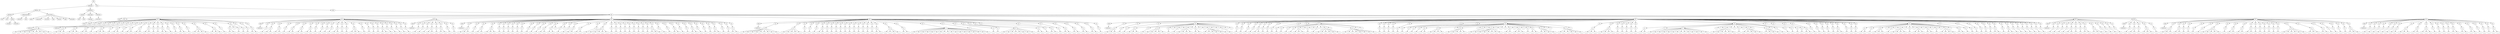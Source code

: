 digraph Tree {
	"t0" [label = "TEI"];
	"t1" [label = "teiHeader"];
	"t2" [label = "fileDesc"];
	"t3" [label = "titleStmt"];
	"t4" [label = "title"];
	"t5" [label = "title"];
	"t6" [label = "author"];
	"t7" [label = "surname"];
	"t8" [label = "forename"];
	"t9" [label = "publicationStmt"];
	"t10" [label = "authority"];
	"t11" [label = "idno"];
	"t12" [label = "sourceDesc"];
	"t13" [label = "genre"];
	"t14" [label = "inspiration"];
	"t15" [label = "structure"];
	"t16" [label = "type"];
	"t17" [label = "periode"];
	"t18" [label = "taille"];
	"t19" [label = "permalien"];
	"t20" [label = "profileDesc"];
	"t21" [label = "creation"];
	"t22" [label = "date"];
	"t23" [label = "date"];
	"t24" [label = "langUsage"];
	"t25" [label = "language"];
	"t26" [label = "textClass"];
	"t27" [label = "keywords"];
	"t28" [label = "term"];
	"t29" [label = "text"];
	"t30" [label = "body"];
	"t31" [label = "div1"];
	"t32" [label = "head"];
	"t33" [label = "div2"];
	"t34" [label = "head"];
	"t35" [label = "listPerson"];
	"t36" [label = "sp"];
	"t37" [label = "p"];
	"t38" [label = "s"];
	"t39" [label = "s"];
	"t40" [label = "s"];
	"t41" [label = "s"];
	"t42" [label = "s"];
	"t43" [label = "s"];
	"t44" [label = "s"];
	"t45" [label = "s"];
	"t46" [label = "s"];
	"t47" [label = "div2"];
	"t48" [label = "head"];
	"t49" [label = "listPerson"];
	"t50" [label = "sp"];
	"t51" [label = "p"];
	"t52" [label = "s"];
	"t53" [label = "s"];
	"t54" [label = "s"];
	"t55" [label = "sp"];
	"t56" [label = "p"];
	"t57" [label = "s"];
	"t58" [label = "s"];
	"t59" [label = "s"];
	"t60" [label = "sp"];
	"t61" [label = "p"];
	"t62" [label = "s"];
	"t63" [label = "s"];
	"t64" [label = "sp"];
	"t65" [label = "p"];
	"t66" [label = "s"];
	"t67" [label = "sp"];
	"t68" [label = "p"];
	"t69" [label = "s"];
	"t70" [label = "s"];
	"t71" [label = "s"];
	"t72" [label = "sp"];
	"t73" [label = "p"];
	"t74" [label = "s"];
	"t75" [label = "sp"];
	"t76" [label = "p"];
	"t77" [label = "s"];
	"t78" [label = "s"];
	"t79" [label = "sp"];
	"t80" [label = "p"];
	"t81" [label = "s"];
	"t82" [label = "sp"];
	"t83" [label = "p"];
	"t84" [label = "s"];
	"t85" [label = "s"];
	"t86" [label = "sp"];
	"t87" [label = "p"];
	"t88" [label = "s"];
	"t89" [label = "s"];
	"t90" [label = "sp"];
	"t91" [label = "p"];
	"t92" [label = "s"];
	"t93" [label = "s"];
	"t94" [label = "sp"];
	"t95" [label = "p"];
	"t96" [label = "s"];
	"t97" [label = "sp"];
	"t98" [label = "p"];
	"t99" [label = "s"];
	"t100" [label = "sp"];
	"t101" [label = "p"];
	"t102" [label = "s"];
	"t103" [label = "s"];
	"t104" [label = "sp"];
	"t105" [label = "p"];
	"t106" [label = "s"];
	"t107" [label = "sp"];
	"t108" [label = "p"];
	"t109" [label = "s"];
	"t110" [label = "sp"];
	"t111" [label = "p"];
	"t112" [label = "s"];
	"t113" [label = "s"];
	"t114" [label = "sp"];
	"t115" [label = "p"];
	"t116" [label = "s"];
	"t117" [label = "sp"];
	"t118" [label = "p"];
	"t119" [label = "s"];
	"t120" [label = "s"];
	"t121" [label = "s"];
	"t122" [label = "s"];
	"t123" [label = "sp"];
	"t124" [label = "p"];
	"t125" [label = "s"];
	"t126" [label = "s"];
	"t127" [label = "s"];
	"t128" [label = "sp"];
	"t129" [label = "p"];
	"t130" [label = "s"];
	"t131" [label = "sp"];
	"t132" [label = "p"];
	"t133" [label = "s"];
	"t134" [label = "s"];
	"t135" [label = "l"];
	"t136" [label = "p"];
	"t137" [label = "s"];
	"t138" [label = "sp"];
	"t139" [label = "p"];
	"t140" [label = "s"];
	"t141" [label = "sp"];
	"t142" [label = "p"];
	"t143" [label = "s"];
	"t144" [label = "sp"];
	"t145" [label = "p"];
	"t146" [label = "s"];
	"t147" [label = "s"];
	"t148" [label = "div2"];
	"t149" [label = "head"];
	"t150" [label = "listPerson"];
	"t151" [label = "sp"];
	"t152" [label = "p"];
	"t153" [label = "s"];
	"t154" [label = "sp"];
	"t155" [label = "p"];
	"t156" [label = "s"];
	"t157" [label = "s"];
	"t158" [label = "sp"];
	"t159" [label = "p"];
	"t160" [label = "s"];
	"t161" [label = "s"];
	"t162" [label = "sp"];
	"t163" [label = "p"];
	"t164" [label = "s"];
	"t165" [label = "sp"];
	"t166" [label = "p"];
	"t167" [label = "s"];
	"t168" [label = "s"];
	"t169" [label = "sp"];
	"t170" [label = "p"];
	"t171" [label = "s"];
	"t172" [label = "s"];
	"t173" [label = "sp"];
	"t174" [label = "p"];
	"t175" [label = "s"];
	"t176" [label = "s"];
	"t177" [label = "sp"];
	"t178" [label = "p"];
	"t179" [label = "s"];
	"t180" [label = "sp"];
	"t181" [label = "p"];
	"t182" [label = "s"];
	"t183" [label = "sp"];
	"t184" [label = "p"];
	"t185" [label = "s"];
	"t186" [label = "sp"];
	"t187" [label = "p"];
	"t188" [label = "s"];
	"t189" [label = "sp"];
	"t190" [label = "p"];
	"t191" [label = "s"];
	"t192" [label = "s"];
	"t193" [label = "sp"];
	"t194" [label = "p"];
	"t195" [label = "s"];
	"t196" [label = "sp"];
	"t197" [label = "p"];
	"t198" [label = "s"];
	"t199" [label = "sp"];
	"t200" [label = "p"];
	"t201" [label = "s"];
	"t202" [label = "s"];
	"t203" [label = "s"];
	"t204" [label = "sp"];
	"t205" [label = "p"];
	"t206" [label = "s"];
	"t207" [label = "sp"];
	"t208" [label = "p"];
	"t209" [label = "s"];
	"t210" [label = "sp"];
	"t211" [label = "p"];
	"t212" [label = "s"];
	"t213" [label = "sp"];
	"t214" [label = "p"];
	"t215" [label = "s"];
	"t216" [label = "sp"];
	"t217" [label = "p"];
	"t218" [label = "s"];
	"t219" [label = "s"];
	"t220" [label = "sp"];
	"t221" [label = "p"];
	"t222" [label = "s"];
	"t223" [label = "sp"];
	"t224" [label = "p"];
	"t225" [label = "s"];
	"t226" [label = "sp"];
	"t227" [label = "p"];
	"t228" [label = "s"];
	"t229" [label = "sp"];
	"t230" [label = "p"];
	"t231" [label = "s"];
	"t232" [label = "sp"];
	"t233" [label = "p"];
	"t234" [label = "s"];
	"t235" [label = "div2"];
	"t236" [label = "head"];
	"t237" [label = "listPerson"];
	"t238" [label = "sp"];
	"t239" [label = "p"];
	"t240" [label = "s"];
	"t241" [label = "sp"];
	"t242" [label = "p"];
	"t243" [label = "s"];
	"t244" [label = "sp"];
	"t245" [label = "p"];
	"t246" [label = "s"];
	"t247" [label = "sp"];
	"t248" [label = "p"];
	"t249" [label = "s"];
	"t250" [label = "s"];
	"t251" [label = "sp"];
	"t252" [label = "p"];
	"t253" [label = "s"];
	"t254" [label = "sp"];
	"t255" [label = "p"];
	"t256" [label = "s"];
	"t257" [label = "s"];
	"t258" [label = "sp"];
	"t259" [label = "p"];
	"t260" [label = "s"];
	"t261" [label = "sp"];
	"t262" [label = "p"];
	"t263" [label = "s"];
	"t264" [label = "div2"];
	"t265" [label = "head"];
	"t266" [label = "listPerson"];
	"t267" [label = "sp"];
	"t268" [label = "p"];
	"t269" [label = "s"];
	"t270" [label = "s"];
	"t271" [label = "s"];
	"t272" [label = "sp"];
	"t273" [label = "p"];
	"t274" [label = "s"];
	"t275" [label = "sp"];
	"t276" [label = "p"];
	"t277" [label = "s"];
	"t278" [label = "s"];
	"t279" [label = "sp"];
	"t280" [label = "p"];
	"t281" [label = "s"];
	"t282" [label = "s"];
	"t283" [label = "s"];
	"t284" [label = "sp"];
	"t285" [label = "p"];
	"t286" [label = "s"];
	"t287" [label = "sp"];
	"t288" [label = "p"];
	"t289" [label = "s"];
	"t290" [label = "sp"];
	"t291" [label = "p"];
	"t292" [label = "s"];
	"t293" [label = "sp"];
	"t294" [label = "p"];
	"t295" [label = "s"];
	"t296" [label = "sp"];
	"t297" [label = "p"];
	"t298" [label = "s"];
	"t299" [label = "sp"];
	"t300" [label = "p"];
	"t301" [label = "s"];
	"t302" [label = "sp"];
	"t303" [label = "p"];
	"t304" [label = "s"];
	"t305" [label = "sp"];
	"t306" [label = "p"];
	"t307" [label = "s"];
	"t308" [label = "sp"];
	"t309" [label = "p"];
	"t310" [label = "s"];
	"t311" [label = "sp"];
	"t312" [label = "p"];
	"t313" [label = "s"];
	"t314" [label = "s"];
	"t315" [label = "sp"];
	"t316" [label = "p"];
	"t317" [label = "s"];
	"t318" [label = "s"];
	"t319" [label = "l"];
	"t320" [label = "sp"];
	"t321" [label = "p"];
	"t322" [label = "s"];
	"t323" [label = "l"];
	"t324" [label = "sp"];
	"t325" [label = "p"];
	"t326" [label = "s"];
	"t327" [label = "sp"];
	"t328" [label = "p"];
	"t329" [label = "s"];
	"t330" [label = "s"];
	"t331" [label = "sp"];
	"t332" [label = "p"];
	"t333" [label = "s"];
	"t334" [label = "s"];
	"t335" [label = "sp"];
	"t336" [label = "p"];
	"t337" [label = "s"];
	"t338" [label = "sp"];
	"t339" [label = "p"];
	"t340" [label = "s"];
	"t341" [label = "s"];
	"t342" [label = "s"];
	"t343" [label = "s"];
	"t344" [label = "s"];
	"t345" [label = "sp"];
	"t346" [label = "p"];
	"t347" [label = "s"];
	"t348" [label = "sp"];
	"t349" [label = "p"];
	"t350" [label = "s"];
	"t351" [label = "sp"];
	"t352" [label = "p"];
	"t353" [label = "s"];
	"t354" [label = "sp"];
	"t355" [label = "p"];
	"t356" [label = "s"];
	"t357" [label = "sp"];
	"t358" [label = "p"];
	"t359" [label = "s"];
	"t360" [label = "sp"];
	"t361" [label = "p"];
	"t362" [label = "s"];
	"t363" [label = "sp"];
	"t364" [label = "p"];
	"t365" [label = "s"];
	"t366" [label = "sp"];
	"t367" [label = "p"];
	"t368" [label = "s"];
	"t369" [label = "sp"];
	"t370" [label = "p"];
	"t371" [label = "s"];
	"t372" [label = "sp"];
	"t373" [label = "p"];
	"t374" [label = "s"];
	"t375" [label = "s"];
	"t376" [label = "s"];
	"t377" [label = "sp"];
	"t378" [label = "p"];
	"t379" [label = "s"];
	"t380" [label = "sp"];
	"t381" [label = "p"];
	"t382" [label = "s"];
	"t383" [label = "sp"];
	"t384" [label = "p"];
	"t385" [label = "s"];
	"t386" [label = "s"];
	"t387" [label = "sp"];
	"t388" [label = "p"];
	"t389" [label = "s"];
	"t390" [label = "sp"];
	"t391" [label = "p"];
	"t392" [label = "s"];
	"t393" [label = "sp"];
	"t394" [label = "p"];
	"t395" [label = "s"];
	"t396" [label = "s"];
	"t397" [label = "sp"];
	"t398" [label = "p"];
	"t399" [label = "s"];
	"t400" [label = "sp"];
	"t401" [label = "p"];
	"t402" [label = "s"];
	"t403" [label = "sp"];
	"t404" [label = "p"];
	"t405" [label = "s"];
	"t406" [label = "sp"];
	"t407" [label = "p"];
	"t408" [label = "s"];
	"t409" [label = "s"];
	"t410" [label = "sp"];
	"t411" [label = "p"];
	"t412" [label = "s"];
	"t413" [label = "sp"];
	"t414" [label = "p"];
	"t415" [label = "s"];
	"t416" [label = "sp"];
	"t417" [label = "p"];
	"t418" [label = "s"];
	"t419" [label = "s"];
	"t420" [label = "div2"];
	"t421" [label = "head"];
	"t422" [label = "listPerson"];
	"t423" [label = "sp"];
	"t424" [label = "p"];
	"t425" [label = "s"];
	"t426" [label = "s"];
	"t427" [label = "s"];
	"t428" [label = "s"];
	"t429" [label = "s"];
	"t430" [label = "s"];
	"t431" [label = "s"];
	"t432" [label = "s"];
	"t433" [label = "s"];
	"t434" [label = "sp"];
	"t435" [label = "p"];
	"t436" [label = "s"];
	"t437" [label = "s"];
	"t438" [label = "s"];
	"t439" [label = "s"];
	"t440" [label = "s"];
	"t441" [label = "sp"];
	"t442" [label = "p"];
	"t443" [label = "s"];
	"t444" [label = "sp"];
	"t445" [label = "p"];
	"t446" [label = "s"];
	"t447" [label = "sp"];
	"t448" [label = "p"];
	"t449" [label = "s"];
	"t450" [label = "sp"];
	"t451" [label = "p"];
	"t452" [label = "s"];
	"t453" [label = "s"];
	"t454" [label = "sp"];
	"t455" [label = "p"];
	"t456" [label = "s"];
	"t457" [label = "sp"];
	"t458" [label = "p"];
	"t459" [label = "s"];
	"t460" [label = "sp"];
	"t461" [label = "p"];
	"t462" [label = "s"];
	"t463" [label = "sp"];
	"t464" [label = "p"];
	"t465" [label = "s"];
	"t466" [label = "sp"];
	"t467" [label = "p"];
	"t468" [label = "s"];
	"t469" [label = "sp"];
	"t470" [label = "p"];
	"t471" [label = "s"];
	"t472" [label = "sp"];
	"t473" [label = "p"];
	"t474" [label = "s"];
	"t475" [label = "sp"];
	"t476" [label = "p"];
	"t477" [label = "s"];
	"t478" [label = "sp"];
	"t479" [label = "p"];
	"t480" [label = "s"];
	"t481" [label = "sp"];
	"t482" [label = "p"];
	"t483" [label = "s"];
	"t484" [label = "sp"];
	"t485" [label = "p"];
	"t486" [label = "s"];
	"t487" [label = "sp"];
	"t488" [label = "p"];
	"t489" [label = "s"];
	"t490" [label = "s"];
	"t491" [label = "sp"];
	"t492" [label = "p"];
	"t493" [label = "s"];
	"t494" [label = "s"];
	"t495" [label = "s"];
	"t496" [label = "s"];
	"t497" [label = "sp"];
	"t498" [label = "p"];
	"t499" [label = "s"];
	"t500" [label = "s"];
	"t501" [label = "sp"];
	"t502" [label = "p"];
	"t503" [label = "s"];
	"t504" [label = "s"];
	"t505" [label = "s"];
	"t506" [label = "s"];
	"t507" [label = "s"];
	"t508" [label = "s"];
	"t509" [label = "s"];
	"t510" [label = "s"];
	"t511" [label = "s"];
	"t512" [label = "s"];
	"t513" [label = "s"];
	"t514" [label = "s"];
	"t515" [label = "s"];
	"t516" [label = "s"];
	"t517" [label = "s"];
	"t518" [label = "s"];
	"t519" [label = "s"];
	"t520" [label = "sp"];
	"t521" [label = "p"];
	"t522" [label = "s"];
	"t523" [label = "sp"];
	"t524" [label = "p"];
	"t525" [label = "s"];
	"t526" [label = "sp"];
	"t527" [label = "p"];
	"t528" [label = "s"];
	"t529" [label = "sp"];
	"t530" [label = "p"];
	"t531" [label = "s"];
	"t532" [label = "s"];
	"t533" [label = "s"];
	"t534" [label = "s"];
	"t535" [label = "s"];
	"t536" [label = "s"];
	"t537" [label = "s"];
	"t538" [label = "s"];
	"t539" [label = "sp"];
	"t540" [label = "p"];
	"t541" [label = "s"];
	"t542" [label = "s"];
	"t543" [label = "sp"];
	"t544" [label = "p"];
	"t545" [label = "s"];
	"t546" [label = "sp"];
	"t547" [label = "p"];
	"t548" [label = "s"];
	"t549" [label = "s"];
	"t550" [label = "sp"];
	"t551" [label = "p"];
	"t552" [label = "s"];
	"t553" [label = "sp"];
	"t554" [label = "p"];
	"t555" [label = "s"];
	"t556" [label = "s"];
	"t557" [label = "sp"];
	"t558" [label = "p"];
	"t559" [label = "s"];
	"t560" [label = "s"];
	"t561" [label = "sp"];
	"t562" [label = "p"];
	"t563" [label = "s"];
	"t564" [label = "s"];
	"t565" [label = "sp"];
	"t566" [label = "p"];
	"t567" [label = "s"];
	"t568" [label = "s"];
	"t569" [label = "sp"];
	"t570" [label = "p"];
	"t571" [label = "s"];
	"t572" [label = "div2"];
	"t573" [label = "head"];
	"t574" [label = "listPerson"];
	"t575" [label = "sp"];
	"t576" [label = "p"];
	"t577" [label = "s"];
	"t578" [label = "s"];
	"t579" [label = "s"];
	"t580" [label = "sp"];
	"t581" [label = "p"];
	"t582" [label = "s"];
	"t583" [label = "sp"];
	"t584" [label = "p"];
	"t585" [label = "s"];
	"t586" [label = "sp"];
	"t587" [label = "p"];
	"t588" [label = "s"];
	"t589" [label = "s"];
	"t590" [label = "s"];
	"t591" [label = "p"];
	"t592" [label = "s"];
	"t593" [label = "p"];
	"t594" [label = "s"];
	"t595" [label = "s"];
	"t596" [label = "s"];
	"t597" [label = "s"];
	"t598" [label = "s"];
	"t599" [label = "p"];
	"t600" [label = "s"];
	"t601" [label = "l"];
	"t602" [label = "p"];
	"t603" [label = "s"];
	"t604" [label = "l"];
	"t605" [label = "p"];
	"t606" [label = "s"];
	"t607" [label = "s"];
	"t608" [label = "s"];
	"t609" [label = "s"];
	"t610" [label = "l"];
	"t611" [label = "p"];
	"t612" [label = "s"];
	"t613" [label = "s"];
	"t614" [label = "l"];
	"t615" [label = "l"];
	"t616" [label = "p"];
	"t617" [label = "s"];
	"t618" [label = "s"];
	"t619" [label = "s"];
	"t620" [label = "s"];
	"t621" [label = "s"];
	"t622" [label = "s"];
	"t623" [label = "l"];
	"t624" [label = "l"];
	"t625" [label = "p"];
	"t626" [label = "s"];
	"t627" [label = "l"];
	"t628" [label = "l"];
	"t629" [label = "sp"];
	"t630" [label = "p"];
	"t631" [label = "s"];
	"t632" [label = "sp"];
	"t633" [label = "p"];
	"t634" [label = "s"];
	"t635" [label = "sp"];
	"t636" [label = "p"];
	"t637" [label = "s"];
	"t638" [label = "sp"];
	"t639" [label = "p"];
	"t640" [label = "s"];
	"t641" [label = "sp"];
	"t642" [label = "p"];
	"t643" [label = "s"];
	"t644" [label = "s"];
	"t645" [label = "sp"];
	"t646" [label = "p"];
	"t647" [label = "s"];
	"t648" [label = "sp"];
	"t649" [label = "p"];
	"t650" [label = "s"];
	"t651" [label = "sp"];
	"t652" [label = "p"];
	"t653" [label = "s"];
	"t654" [label = "sp"];
	"t655" [label = "p"];
	"t656" [label = "s"];
	"t657" [label = "sp"];
	"t658" [label = "p"];
	"t659" [label = "s"];
	"t660" [label = "sp"];
	"t661" [label = "p"];
	"t662" [label = "s"];
	"t663" [label = "p"];
	"t664" [label = "s"];
	"t665" [label = "p"];
	"t666" [label = "s"];
	"t667" [label = "s"];
	"t668" [label = "s"];
	"t669" [label = "l"];
	"t670" [label = "p"];
	"t671" [label = "s"];
	"t672" [label = "l"];
	"t673" [label = "p"];
	"t674" [label = "s"];
	"t675" [label = "l"];
	"t676" [label = "p"];
	"t677" [label = "s"];
	"t678" [label = "s"];
	"t679" [label = "s"];
	"t680" [label = "s"];
	"t681" [label = "s"];
	"t682" [label = "s"];
	"t683" [label = "l"];
	"t684" [label = "p"];
	"t685" [label = "s"];
	"t686" [label = "s"];
	"t687" [label = "s"];
	"t688" [label = "s"];
	"t689" [label = "s"];
	"t690" [label = "s"];
	"t691" [label = "s"];
	"t692" [label = "s"];
	"t693" [label = "l"];
	"t694" [label = "l"];
	"t695" [label = "sp"];
	"t696" [label = "p"];
	"t697" [label = "s"];
	"t698" [label = "sp"];
	"t699" [label = "p"];
	"t700" [label = "s"];
	"t701" [label = "sp"];
	"t702" [label = "p"];
	"t703" [label = "s"];
	"t704" [label = "sp"];
	"t705" [label = "p"];
	"t706" [label = "s"];
	"t707" [label = "sp"];
	"t708" [label = "p"];
	"t709" [label = "s"];
	"t710" [label = "sp"];
	"t711" [label = "p"];
	"t712" [label = "s"];
	"t713" [label = "sp"];
	"t714" [label = "p"];
	"t715" [label = "s"];
	"t716" [label = "sp"];
	"t717" [label = "p"];
	"t718" [label = "s"];
	"t719" [label = "p"];
	"t720" [label = "s"];
	"t721" [label = "p"];
	"t722" [label = "s"];
	"t723" [label = "s"];
	"t724" [label = "p"];
	"t725" [label = "s"];
	"t726" [label = "s"];
	"t727" [label = "s"];
	"t728" [label = "s"];
	"t729" [label = "l"];
	"t730" [label = "p"];
	"t731" [label = "s"];
	"t732" [label = "s"];
	"t733" [label = "s"];
	"t734" [label = "s"];
	"t735" [label = "s"];
	"t736" [label = "l"];
	"t737" [label = "p"];
	"t738" [label = "s"];
	"t739" [label = "l"];
	"t740" [label = "p"];
	"t741" [label = "s"];
	"t742" [label = "s"];
	"t743" [label = "s"];
	"t744" [label = "s"];
	"t745" [label = "s"];
	"t746" [label = "s"];
	"t747" [label = "s"];
	"t748" [label = "l"];
	"t749" [label = "l"];
	"t750" [label = "l"];
	"t751" [label = "p"];
	"t752" [label = "s"];
	"t753" [label = "s"];
	"t754" [label = "l"];
	"t755" [label = "p"];
	"t756" [label = "s"];
	"t757" [label = "s"];
	"t758" [label = "s"];
	"t759" [label = "l"];
	"t760" [label = "p"];
	"t761" [label = "s"];
	"t762" [label = "p"];
	"t763" [label = "s"];
	"t764" [label = "s"];
	"t765" [label = "p"];
	"t766" [label = "s"];
	"t767" [label = "s"];
	"t768" [label = "s"];
	"t769" [label = "s"];
	"t770" [label = "l"];
	"t771" [label = "l"];
	"t772" [label = "p"];
	"t773" [label = "s"];
	"t774" [label = "s"];
	"t775" [label = "s"];
	"t776" [label = "s"];
	"t777" [label = "s"];
	"t778" [label = "s"];
	"t779" [label = "l"];
	"t780" [label = "sp"];
	"t781" [label = "p"];
	"t782" [label = "s"];
	"t783" [label = "s"];
	"t784" [label = "s"];
	"t785" [label = "sp"];
	"t786" [label = "p"];
	"t787" [label = "s"];
	"t788" [label = "s"];
	"t789" [label = "s"];
	"t790" [label = "s"];
	"t791" [label = "sp"];
	"t792" [label = "p"];
	"t793" [label = "s"];
	"t794" [label = "sp"];
	"t795" [label = "p"];
	"t796" [label = "s"];
	"t797" [label = "sp"];
	"t798" [label = "p"];
	"t799" [label = "s"];
	"t800" [label = "sp"];
	"t801" [label = "p"];
	"t802" [label = "s"];
	"t803" [label = "sp"];
	"t804" [label = "p"];
	"t805" [label = "s"];
	"t806" [label = "sp"];
	"t807" [label = "p"];
	"t808" [label = "s"];
	"t809" [label = "s"];
	"t810" [label = "p"];
	"t811" [label = "s"];
	"t812" [label = "p"];
	"t813" [label = "s"];
	"t814" [label = "s"];
	"t815" [label = "s"];
	"t816" [label = "s"];
	"t817" [label = "s"];
	"t818" [label = "s"];
	"t819" [label = "s"];
	"t820" [label = "s"];
	"t821" [label = "s"];
	"t822" [label = "s"];
	"t823" [label = "s"];
	"t824" [label = "s"];
	"t825" [label = "s"];
	"t826" [label = "l"];
	"t827" [label = "l"];
	"t828" [label = "p"];
	"t829" [label = "s"];
	"t830" [label = "s"];
	"t831" [label = "s"];
	"t832" [label = "s"];
	"t833" [label = "s"];
	"t834" [label = "s"];
	"t835" [label = "l"];
	"t836" [label = "l"];
	"t837" [label = "p"];
	"t838" [label = "s"];
	"t839" [label = "l"];
	"t840" [label = "p"];
	"t841" [label = "s"];
	"t842" [label = "s"];
	"t843" [label = "s"];
	"t844" [label = "s"];
	"t845" [label = "s"];
	"t846" [label = "l"];
	"t847" [label = "p"];
	"t848" [label = "s"];
	"t849" [label = "s"];
	"t850" [label = "s"];
	"t851" [label = "s"];
	"t852" [label = "l"];
	"t853" [label = "p"];
	"t854" [label = "s"];
	"t855" [label = "p"];
	"t856" [label = "s"];
	"t857" [label = "sp"];
	"t858" [label = "p"];
	"t859" [label = "s"];
	"t860" [label = "sp"];
	"t861" [label = "p"];
	"t862" [label = "s"];
	"t863" [label = "sp"];
	"t864" [label = "p"];
	"t865" [label = "s"];
	"t866" [label = "sp"];
	"t867" [label = "p"];
	"t868" [label = "s"];
	"t869" [label = "s"];
	"t870" [label = "sp"];
	"t871" [label = "p"];
	"t872" [label = "s"];
	"t873" [label = "sp"];
	"t874" [label = "p"];
	"t875" [label = "s"];
	"t876" [label = "sp"];
	"t877" [label = "p"];
	"t878" [label = "s"];
	"t879" [label = "sp"];
	"t880" [label = "p"];
	"t881" [label = "s"];
	"t882" [label = "sp"];
	"t883" [label = "p"];
	"t884" [label = "s"];
	"t885" [label = "sp"];
	"t886" [label = "p"];
	"t887" [label = "s"];
	"t888" [label = "s"];
	"t889" [label = "sp"];
	"t890" [label = "p"];
	"t891" [label = "s"];
	"t892" [label = "sp"];
	"t893" [label = "p"];
	"t894" [label = "s"];
	"t895" [label = "sp"];
	"t896" [label = "p"];
	"t897" [label = "s"];
	"t898" [label = "sp"];
	"t899" [label = "p"];
	"t900" [label = "s"];
	"t901" [label = "s"];
	"t902" [label = "p"];
	"t903" [label = "s"];
	"t904" [label = "p"];
	"t905" [label = "s"];
	"t906" [label = "s"];
	"t907" [label = "s"];
	"t908" [label = "l"];
	"t909" [label = "p"];
	"t910" [label = "s"];
	"t911" [label = "l"];
	"t912" [label = "p"];
	"t913" [label = "s"];
	"t914" [label = "s"];
	"t915" [label = "s"];
	"t916" [label = "s"];
	"t917" [label = "l"];
	"t918" [label = "p"];
	"t919" [label = "s"];
	"t920" [label = "l"];
	"t921" [label = "p"];
	"t922" [label = "s"];
	"t923" [label = "s"];
	"t924" [label = "s"];
	"t925" [label = "l"];
	"t926" [label = "p"];
	"t927" [label = "s"];
	"t928" [label = "s"];
	"t929" [label = "l"];
	"t930" [label = "p"];
	"t931" [label = "s"];
	"t932" [label = "l"];
	"t933" [label = "p"];
	"t934" [label = "s"];
	"t935" [label = "s"];
	"t936" [label = "s"];
	"t937" [label = "s"];
	"t938" [label = "l"];
	"t939" [label = "p"];
	"t940" [label = "s"];
	"t941" [label = "s"];
	"t942" [label = "sp"];
	"t943" [label = "p"];
	"t944" [label = "s"];
	"t945" [label = "sp"];
	"t946" [label = "p"];
	"t947" [label = "s"];
	"t948" [label = "sp"];
	"t949" [label = "p"];
	"t950" [label = "s"];
	"t951" [label = "sp"];
	"t952" [label = "p"];
	"t953" [label = "s"];
	"t954" [label = "sp"];
	"t955" [label = "p"];
	"t956" [label = "s"];
	"t957" [label = "sp"];
	"t958" [label = "p"];
	"t959" [label = "s"];
	"t960" [label = "sp"];
	"t961" [label = "p"];
	"t962" [label = "s"];
	"t963" [label = "s"];
	"t964" [label = "sp"];
	"t965" [label = "p"];
	"t966" [label = "s"];
	"t967" [label = "sp"];
	"t968" [label = "p"];
	"t969" [label = "s"];
	"t970" [label = "s"];
	"t971" [label = "sp"];
	"t972" [label = "p"];
	"t973" [label = "s"];
	"t974" [label = "sp"];
	"t975" [label = "p"];
	"t976" [label = "s"];
	"t977" [label = "sp"];
	"t978" [label = "p"];
	"t979" [label = "s"];
	"t980" [label = "sp"];
	"t981" [label = "p"];
	"t982" [label = "s"];
	"t983" [label = "sp"];
	"t984" [label = "p"];
	"t985" [label = "s"];
	"t986" [label = "sp"];
	"t987" [label = "p"];
	"t988" [label = "s"];
	"t989" [label = "sp"];
	"t990" [label = "p"];
	"t991" [label = "s"];
	"t992" [label = "div2"];
	"t993" [label = "head"];
	"t994" [label = "listPerson"];
	"t995" [label = "sp"];
	"t996" [label = "p"];
	"t997" [label = "s"];
	"t998" [label = "sp"];
	"t999" [label = "p"];
	"t1000" [label = "s"];
	"t1001" [label = "sp"];
	"t1002" [label = "p"];
	"t1003" [label = "s"];
	"t1004" [label = "sp"];
	"t1005" [label = "p"];
	"t1006" [label = "s"];
	"t1007" [label = "sp"];
	"t1008" [label = "p"];
	"t1009" [label = "s"];
	"t1010" [label = "s"];
	"t1011" [label = "sp"];
	"t1012" [label = "p"];
	"t1013" [label = "s"];
	"t1014" [label = "sp"];
	"t1015" [label = "p"];
	"t1016" [label = "s"];
	"t1017" [label = "sp"];
	"t1018" [label = "p"];
	"t1019" [label = "s"];
	"t1020" [label = "s"];
	"t1021" [label = "sp"];
	"t1022" [label = "p"];
	"t1023" [label = "s"];
	"t1024" [label = "s"];
	"t1025" [label = "s"];
	"t1026" [label = "sp"];
	"t1027" [label = "p"];
	"t1028" [label = "s"];
	"t1029" [label = "sp"];
	"t1030" [label = "p"];
	"t1031" [label = "s"];
	"t1032" [label = "sp"];
	"t1033" [label = "p"];
	"t1034" [label = "s"];
	"t1035" [label = "sp"];
	"t1036" [label = "p"];
	"t1037" [label = "s"];
	"t1038" [label = "div2"];
	"t1039" [label = "head"];
	"t1040" [label = "listPerson"];
	"t1041" [label = "sp"];
	"t1042" [label = "p"];
	"t1043" [label = "s"];
	"t1044" [label = "sp"];
	"t1045" [label = "p"];
	"t1046" [label = "s"];
	"t1047" [label = "s"];
	"t1048" [label = "sp"];
	"t1049" [label = "p"];
	"t1050" [label = "s"];
	"t1051" [label = "sp"];
	"t1052" [label = "p"];
	"t1053" [label = "s"];
	"t1054" [label = "s"];
	"t1055" [label = "s"];
	"t1056" [label = "sp"];
	"t1057" [label = "p"];
	"t1058" [label = "s"];
	"t1059" [label = "div2"];
	"t1060" [label = "head"];
	"t1061" [label = "listPerson"];
	"t1062" [label = "sp"];
	"t1063" [label = "p"];
	"t1064" [label = "s"];
	"t1065" [label = "s"];
	"t1066" [label = "s"];
	"t1067" [label = "sp"];
	"t1068" [label = "p"];
	"t1069" [label = "s"];
	"t1070" [label = "s"];
	"t1071" [label = "sp"];
	"t1072" [label = "p"];
	"t1073" [label = "s"];
	"t1074" [label = "sp"];
	"t1075" [label = "p"];
	"t1076" [label = "s"];
	"t1077" [label = "sp"];
	"t1078" [label = "p"];
	"t1079" [label = "s"];
	"t1080" [label = "sp"];
	"t1081" [label = "p"];
	"t1082" [label = "s"];
	"t1083" [label = "sp"];
	"t1084" [label = "p"];
	"t1085" [label = "s"];
	"t1086" [label = "s"];
	"t1087" [label = "s"];
	"t1088" [label = "s"];
	"t1089" [label = "s"];
	"t1090" [label = "sp"];
	"t1091" [label = "p"];
	"t1092" [label = "s"];
	"t1093" [label = "sp"];
	"t1094" [label = "p"];
	"t1095" [label = "s"];
	"t1096" [label = "s"];
	"t1097" [label = "sp"];
	"t1098" [label = "p"];
	"t1099" [label = "s"];
	"t1100" [label = "s"];
	"t1101" [label = "sp"];
	"t1102" [label = "p"];
	"t1103" [label = "s"];
	"t1104" [label = "s"];
	"t1105" [label = "sp"];
	"t1106" [label = "p"];
	"t1107" [label = "s"];
	"t1108" [label = "sp"];
	"t1109" [label = "p"];
	"t1110" [label = "s"];
	"t1111" [label = "sp"];
	"t1112" [label = "p"];
	"t1113" [label = "s"];
	"t1114" [label = "sp"];
	"t1115" [label = "p"];
	"t1116" [label = "s"];
	"t1117" [label = "sp"];
	"t1118" [label = "p"];
	"t1119" [label = "s"];
	"t1120" [label = "sp"];
	"t1121" [label = "p"];
	"t1122" [label = "s"];
	"t1123" [label = "sp"];
	"t1124" [label = "p"];
	"t1125" [label = "s"];
	"t1126" [label = "s"];
	"t1127" [label = "s"];
	"t1128" [label = "s"];
	"t1129" [label = "s"];
	"t1130" [label = "s"];
	"t1131" [label = "sp"];
	"t1132" [label = "p"];
	"t1133" [label = "s"];
	"t1134" [label = "s"];
	"t1135" [label = "s"];
	"t1136" [label = "sp"];
	"t1137" [label = "p"];
	"t1138" [label = "s"];
	"t1139" [label = "s"];
	"t1140" [label = "sp"];
	"t1141" [label = "p"];
	"t1142" [label = "s"];
	"t1143" [label = "sp"];
	"t1144" [label = "p"];
	"t1145" [label = "s"];
	"t1146" [label = "sp"];
	"t1147" [label = "p"];
	"t1148" [label = "s"];
	"t1149" [label = "sp"];
	"t1150" [label = "p"];
	"t1151" [label = "s"];
	"t1152" [label = "sp"];
	"t1153" [label = "p"];
	"t1154" [label = "s"];
	"t1155" [label = "s"];
	"t1156" [label = "s"];
	"t1157" [label = "div2"];
	"t1158" [label = "head"];
	"t1159" [label = "listPerson"];
	"t1160" [label = "sp"];
	"t1161" [label = "p"];
	"t1162" [label = "s"];
	"t1163" [label = "sp"];
	"t1164" [label = "p"];
	"t1165" [label = "s"];
	"t1166" [label = "sp"];
	"t1167" [label = "p"];
	"t1168" [label = "s"];
	"t1169" [label = "sp"];
	"t1170" [label = "p"];
	"t1171" [label = "s"];
	"t1172" [label = "sp"];
	"t1173" [label = "p"];
	"t1174" [label = "s"];
	"t1175" [label = "sp"];
	"t1176" [label = "p"];
	"t1177" [label = "s"];
	"t1178" [label = "sp"];
	"t1179" [label = "p"];
	"t1180" [label = "s"];
	"t1181" [label = "s"];
	"t1182" [label = "sp"];
	"t1183" [label = "p"];
	"t1184" [label = "s"];
	"t1185" [label = "s"];
	"t1186" [label = "s"];
	"t1187" [label = "sp"];
	"t1188" [label = "p"];
	"t1189" [label = "s"];
	"t1190" [label = "s"];
	"t1191" [label = "sp"];
	"t1192" [label = "p"];
	"t1193" [label = "s"];
	"t1194" [label = "s"];
	"t1195" [label = "s"];
	"t1196" [label = "sp"];
	"t1197" [label = "p"];
	"t1198" [label = "s"];
	"t1199" [label = "sp"];
	"t1200" [label = "p"];
	"t1201" [label = "s"];
	"t1202" [label = "sp"];
	"t1203" [label = "p"];
	"t1204" [label = "s"];
	"t1205" [label = "sp"];
	"t1206" [label = "p"];
	"t1207" [label = "s"];
	"t1208" [label = "sp"];
	"t1209" [label = "p"];
	"t1210" [label = "s"];
	"t1211" [label = "s"];
	"t1212" [label = "sp"];
	"t1213" [label = "p"];
	"t1214" [label = "s"];
	"t1215" [label = "s"];
	"t1216" [label = "sp"];
	"t1217" [label = "p"];
	"t1218" [label = "s"];
	"t1219" [label = "s"];
	"t1220" [label = "sp"];
	"t1221" [label = "p"];
	"t1222" [label = "s"];
	"t1223" [label = "sp"];
	"t1224" [label = "p"];
	"t1225" [label = "s"];
	"t1226" [label = "sp"];
	"t1227" [label = "p"];
	"t1228" [label = "s"];
	"t1229" [label = "sp"];
	"t1230" [label = "p"];
	"t1231" [label = "s"];
	"t1232" [label = "s"];
	"t0" -> "t1";
	"t1" -> "t2";
	"t2" -> "t3";
	"t3" -> "t4";
	"t3" -> "t5";
	"t3" -> "t6";
	"t6" -> "t7";
	"t6" -> "t8";
	"t2" -> "t9";
	"t9" -> "t10";
	"t9" -> "t11";
	"t2" -> "t12";
	"t12" -> "t13";
	"t12" -> "t14";
	"t12" -> "t15";
	"t12" -> "t16";
	"t12" -> "t17";
	"t12" -> "t18";
	"t12" -> "t19";
	"t1" -> "t20";
	"t20" -> "t21";
	"t21" -> "t22";
	"t21" -> "t23";
	"t20" -> "t24";
	"t24" -> "t25";
	"t20" -> "t26";
	"t26" -> "t27";
	"t27" -> "t28";
	"t0" -> "t29";
	"t29" -> "t30";
	"t30" -> "t31";
	"t31" -> "t32";
	"t31" -> "t33";
	"t33" -> "t34";
	"t34" -> "t35";
	"t33" -> "t36";
	"t36" -> "t37";
	"t37" -> "t38";
	"t37" -> "t39";
	"t37" -> "t40";
	"t37" -> "t41";
	"t37" -> "t42";
	"t37" -> "t43";
	"t37" -> "t44";
	"t37" -> "t45";
	"t37" -> "t46";
	"t31" -> "t47";
	"t47" -> "t48";
	"t48" -> "t49";
	"t47" -> "t50";
	"t50" -> "t51";
	"t51" -> "t52";
	"t51" -> "t53";
	"t51" -> "t54";
	"t47" -> "t55";
	"t55" -> "t56";
	"t56" -> "t57";
	"t56" -> "t58";
	"t56" -> "t59";
	"t47" -> "t60";
	"t60" -> "t61";
	"t61" -> "t62";
	"t61" -> "t63";
	"t47" -> "t64";
	"t64" -> "t65";
	"t65" -> "t66";
	"t47" -> "t67";
	"t67" -> "t68";
	"t68" -> "t69";
	"t68" -> "t70";
	"t68" -> "t71";
	"t47" -> "t72";
	"t72" -> "t73";
	"t73" -> "t74";
	"t47" -> "t75";
	"t75" -> "t76";
	"t76" -> "t77";
	"t76" -> "t78";
	"t47" -> "t79";
	"t79" -> "t80";
	"t80" -> "t81";
	"t47" -> "t82";
	"t82" -> "t83";
	"t83" -> "t84";
	"t83" -> "t85";
	"t47" -> "t86";
	"t86" -> "t87";
	"t87" -> "t88";
	"t87" -> "t89";
	"t47" -> "t90";
	"t90" -> "t91";
	"t91" -> "t92";
	"t91" -> "t93";
	"t47" -> "t94";
	"t94" -> "t95";
	"t95" -> "t96";
	"t47" -> "t97";
	"t97" -> "t98";
	"t98" -> "t99";
	"t47" -> "t100";
	"t100" -> "t101";
	"t101" -> "t102";
	"t101" -> "t103";
	"t47" -> "t104";
	"t104" -> "t105";
	"t105" -> "t106";
	"t47" -> "t107";
	"t107" -> "t108";
	"t108" -> "t109";
	"t47" -> "t110";
	"t110" -> "t111";
	"t111" -> "t112";
	"t111" -> "t113";
	"t47" -> "t114";
	"t114" -> "t115";
	"t115" -> "t116";
	"t47" -> "t117";
	"t117" -> "t118";
	"t118" -> "t119";
	"t118" -> "t120";
	"t118" -> "t121";
	"t118" -> "t122";
	"t47" -> "t123";
	"t123" -> "t124";
	"t124" -> "t125";
	"t124" -> "t126";
	"t124" -> "t127";
	"t47" -> "t128";
	"t128" -> "t129";
	"t129" -> "t130";
	"t47" -> "t131";
	"t131" -> "t132";
	"t132" -> "t133";
	"t132" -> "t134";
	"t131" -> "t135";
	"t131" -> "t136";
	"t136" -> "t137";
	"t47" -> "t138";
	"t138" -> "t139";
	"t139" -> "t140";
	"t47" -> "t141";
	"t141" -> "t142";
	"t142" -> "t143";
	"t47" -> "t144";
	"t144" -> "t145";
	"t145" -> "t146";
	"t145" -> "t147";
	"t31" -> "t148";
	"t148" -> "t149";
	"t149" -> "t150";
	"t148" -> "t151";
	"t151" -> "t152";
	"t152" -> "t153";
	"t148" -> "t154";
	"t154" -> "t155";
	"t155" -> "t156";
	"t155" -> "t157";
	"t148" -> "t158";
	"t158" -> "t159";
	"t159" -> "t160";
	"t159" -> "t161";
	"t148" -> "t162";
	"t162" -> "t163";
	"t163" -> "t164";
	"t148" -> "t165";
	"t165" -> "t166";
	"t166" -> "t167";
	"t166" -> "t168";
	"t148" -> "t169";
	"t169" -> "t170";
	"t170" -> "t171";
	"t170" -> "t172";
	"t148" -> "t173";
	"t173" -> "t174";
	"t174" -> "t175";
	"t174" -> "t176";
	"t148" -> "t177";
	"t177" -> "t178";
	"t178" -> "t179";
	"t148" -> "t180";
	"t180" -> "t181";
	"t181" -> "t182";
	"t148" -> "t183";
	"t183" -> "t184";
	"t184" -> "t185";
	"t148" -> "t186";
	"t186" -> "t187";
	"t187" -> "t188";
	"t148" -> "t189";
	"t189" -> "t190";
	"t190" -> "t191";
	"t190" -> "t192";
	"t148" -> "t193";
	"t193" -> "t194";
	"t194" -> "t195";
	"t148" -> "t196";
	"t196" -> "t197";
	"t197" -> "t198";
	"t148" -> "t199";
	"t199" -> "t200";
	"t200" -> "t201";
	"t200" -> "t202";
	"t200" -> "t203";
	"t148" -> "t204";
	"t204" -> "t205";
	"t205" -> "t206";
	"t148" -> "t207";
	"t207" -> "t208";
	"t208" -> "t209";
	"t148" -> "t210";
	"t210" -> "t211";
	"t211" -> "t212";
	"t148" -> "t213";
	"t213" -> "t214";
	"t214" -> "t215";
	"t148" -> "t216";
	"t216" -> "t217";
	"t217" -> "t218";
	"t217" -> "t219";
	"t148" -> "t220";
	"t220" -> "t221";
	"t221" -> "t222";
	"t148" -> "t223";
	"t223" -> "t224";
	"t224" -> "t225";
	"t148" -> "t226";
	"t226" -> "t227";
	"t227" -> "t228";
	"t148" -> "t229";
	"t229" -> "t230";
	"t230" -> "t231";
	"t148" -> "t232";
	"t232" -> "t233";
	"t233" -> "t234";
	"t31" -> "t235";
	"t235" -> "t236";
	"t236" -> "t237";
	"t235" -> "t238";
	"t238" -> "t239";
	"t239" -> "t240";
	"t235" -> "t241";
	"t241" -> "t242";
	"t242" -> "t243";
	"t235" -> "t244";
	"t244" -> "t245";
	"t245" -> "t246";
	"t235" -> "t247";
	"t247" -> "t248";
	"t248" -> "t249";
	"t248" -> "t250";
	"t235" -> "t251";
	"t251" -> "t252";
	"t252" -> "t253";
	"t235" -> "t254";
	"t254" -> "t255";
	"t255" -> "t256";
	"t255" -> "t257";
	"t235" -> "t258";
	"t258" -> "t259";
	"t259" -> "t260";
	"t235" -> "t261";
	"t261" -> "t262";
	"t262" -> "t263";
	"t31" -> "t264";
	"t264" -> "t265";
	"t265" -> "t266";
	"t264" -> "t267";
	"t267" -> "t268";
	"t268" -> "t269";
	"t268" -> "t270";
	"t268" -> "t271";
	"t264" -> "t272";
	"t272" -> "t273";
	"t273" -> "t274";
	"t264" -> "t275";
	"t275" -> "t276";
	"t276" -> "t277";
	"t276" -> "t278";
	"t264" -> "t279";
	"t279" -> "t280";
	"t280" -> "t281";
	"t280" -> "t282";
	"t280" -> "t283";
	"t264" -> "t284";
	"t284" -> "t285";
	"t285" -> "t286";
	"t264" -> "t287";
	"t287" -> "t288";
	"t288" -> "t289";
	"t264" -> "t290";
	"t290" -> "t291";
	"t291" -> "t292";
	"t264" -> "t293";
	"t293" -> "t294";
	"t294" -> "t295";
	"t264" -> "t296";
	"t296" -> "t297";
	"t297" -> "t298";
	"t264" -> "t299";
	"t299" -> "t300";
	"t300" -> "t301";
	"t264" -> "t302";
	"t302" -> "t303";
	"t303" -> "t304";
	"t264" -> "t305";
	"t305" -> "t306";
	"t306" -> "t307";
	"t264" -> "t308";
	"t308" -> "t309";
	"t309" -> "t310";
	"t264" -> "t311";
	"t311" -> "t312";
	"t312" -> "t313";
	"t312" -> "t314";
	"t264" -> "t315";
	"t315" -> "t316";
	"t316" -> "t317";
	"t316" -> "t318";
	"t315" -> "t319";
	"t264" -> "t320";
	"t320" -> "t321";
	"t321" -> "t322";
	"t320" -> "t323";
	"t264" -> "t324";
	"t324" -> "t325";
	"t325" -> "t326";
	"t264" -> "t327";
	"t327" -> "t328";
	"t328" -> "t329";
	"t328" -> "t330";
	"t264" -> "t331";
	"t331" -> "t332";
	"t332" -> "t333";
	"t332" -> "t334";
	"t264" -> "t335";
	"t335" -> "t336";
	"t336" -> "t337";
	"t264" -> "t338";
	"t338" -> "t339";
	"t339" -> "t340";
	"t339" -> "t341";
	"t339" -> "t342";
	"t339" -> "t343";
	"t339" -> "t344";
	"t264" -> "t345";
	"t345" -> "t346";
	"t346" -> "t347";
	"t264" -> "t348";
	"t348" -> "t349";
	"t349" -> "t350";
	"t264" -> "t351";
	"t351" -> "t352";
	"t352" -> "t353";
	"t264" -> "t354";
	"t354" -> "t355";
	"t355" -> "t356";
	"t264" -> "t357";
	"t357" -> "t358";
	"t358" -> "t359";
	"t264" -> "t360";
	"t360" -> "t361";
	"t361" -> "t362";
	"t264" -> "t363";
	"t363" -> "t364";
	"t364" -> "t365";
	"t264" -> "t366";
	"t366" -> "t367";
	"t367" -> "t368";
	"t264" -> "t369";
	"t369" -> "t370";
	"t370" -> "t371";
	"t264" -> "t372";
	"t372" -> "t373";
	"t373" -> "t374";
	"t373" -> "t375";
	"t373" -> "t376";
	"t264" -> "t377";
	"t377" -> "t378";
	"t378" -> "t379";
	"t264" -> "t380";
	"t380" -> "t381";
	"t381" -> "t382";
	"t264" -> "t383";
	"t383" -> "t384";
	"t384" -> "t385";
	"t384" -> "t386";
	"t264" -> "t387";
	"t387" -> "t388";
	"t388" -> "t389";
	"t264" -> "t390";
	"t390" -> "t391";
	"t391" -> "t392";
	"t264" -> "t393";
	"t393" -> "t394";
	"t394" -> "t395";
	"t394" -> "t396";
	"t264" -> "t397";
	"t397" -> "t398";
	"t398" -> "t399";
	"t264" -> "t400";
	"t400" -> "t401";
	"t401" -> "t402";
	"t264" -> "t403";
	"t403" -> "t404";
	"t404" -> "t405";
	"t264" -> "t406";
	"t406" -> "t407";
	"t407" -> "t408";
	"t407" -> "t409";
	"t264" -> "t410";
	"t410" -> "t411";
	"t411" -> "t412";
	"t264" -> "t413";
	"t413" -> "t414";
	"t414" -> "t415";
	"t264" -> "t416";
	"t416" -> "t417";
	"t417" -> "t418";
	"t417" -> "t419";
	"t31" -> "t420";
	"t420" -> "t421";
	"t421" -> "t422";
	"t420" -> "t423";
	"t423" -> "t424";
	"t424" -> "t425";
	"t424" -> "t426";
	"t424" -> "t427";
	"t424" -> "t428";
	"t424" -> "t429";
	"t424" -> "t430";
	"t424" -> "t431";
	"t424" -> "t432";
	"t424" -> "t433";
	"t420" -> "t434";
	"t434" -> "t435";
	"t435" -> "t436";
	"t435" -> "t437";
	"t435" -> "t438";
	"t435" -> "t439";
	"t435" -> "t440";
	"t420" -> "t441";
	"t441" -> "t442";
	"t442" -> "t443";
	"t420" -> "t444";
	"t444" -> "t445";
	"t445" -> "t446";
	"t420" -> "t447";
	"t447" -> "t448";
	"t448" -> "t449";
	"t420" -> "t450";
	"t450" -> "t451";
	"t451" -> "t452";
	"t451" -> "t453";
	"t420" -> "t454";
	"t454" -> "t455";
	"t455" -> "t456";
	"t420" -> "t457";
	"t457" -> "t458";
	"t458" -> "t459";
	"t420" -> "t460";
	"t460" -> "t461";
	"t461" -> "t462";
	"t420" -> "t463";
	"t463" -> "t464";
	"t464" -> "t465";
	"t420" -> "t466";
	"t466" -> "t467";
	"t467" -> "t468";
	"t420" -> "t469";
	"t469" -> "t470";
	"t470" -> "t471";
	"t420" -> "t472";
	"t472" -> "t473";
	"t473" -> "t474";
	"t420" -> "t475";
	"t475" -> "t476";
	"t476" -> "t477";
	"t420" -> "t478";
	"t478" -> "t479";
	"t479" -> "t480";
	"t420" -> "t481";
	"t481" -> "t482";
	"t482" -> "t483";
	"t420" -> "t484";
	"t484" -> "t485";
	"t485" -> "t486";
	"t420" -> "t487";
	"t487" -> "t488";
	"t488" -> "t489";
	"t488" -> "t490";
	"t420" -> "t491";
	"t491" -> "t492";
	"t492" -> "t493";
	"t492" -> "t494";
	"t492" -> "t495";
	"t492" -> "t496";
	"t420" -> "t497";
	"t497" -> "t498";
	"t498" -> "t499";
	"t498" -> "t500";
	"t420" -> "t501";
	"t501" -> "t502";
	"t502" -> "t503";
	"t502" -> "t504";
	"t502" -> "t505";
	"t502" -> "t506";
	"t502" -> "t507";
	"t502" -> "t508";
	"t502" -> "t509";
	"t502" -> "t510";
	"t502" -> "t511";
	"t502" -> "t512";
	"t502" -> "t513";
	"t502" -> "t514";
	"t502" -> "t515";
	"t502" -> "t516";
	"t502" -> "t517";
	"t502" -> "t518";
	"t502" -> "t519";
	"t420" -> "t520";
	"t520" -> "t521";
	"t521" -> "t522";
	"t420" -> "t523";
	"t523" -> "t524";
	"t524" -> "t525";
	"t420" -> "t526";
	"t526" -> "t527";
	"t527" -> "t528";
	"t420" -> "t529";
	"t529" -> "t530";
	"t530" -> "t531";
	"t530" -> "t532";
	"t530" -> "t533";
	"t530" -> "t534";
	"t530" -> "t535";
	"t530" -> "t536";
	"t530" -> "t537";
	"t530" -> "t538";
	"t420" -> "t539";
	"t539" -> "t540";
	"t540" -> "t541";
	"t540" -> "t542";
	"t420" -> "t543";
	"t543" -> "t544";
	"t544" -> "t545";
	"t420" -> "t546";
	"t546" -> "t547";
	"t547" -> "t548";
	"t547" -> "t549";
	"t420" -> "t550";
	"t550" -> "t551";
	"t551" -> "t552";
	"t420" -> "t553";
	"t553" -> "t554";
	"t554" -> "t555";
	"t554" -> "t556";
	"t420" -> "t557";
	"t557" -> "t558";
	"t558" -> "t559";
	"t558" -> "t560";
	"t420" -> "t561";
	"t561" -> "t562";
	"t562" -> "t563";
	"t562" -> "t564";
	"t420" -> "t565";
	"t565" -> "t566";
	"t566" -> "t567";
	"t566" -> "t568";
	"t420" -> "t569";
	"t569" -> "t570";
	"t570" -> "t571";
	"t31" -> "t572";
	"t572" -> "t573";
	"t573" -> "t574";
	"t572" -> "t575";
	"t575" -> "t576";
	"t576" -> "t577";
	"t576" -> "t578";
	"t576" -> "t579";
	"t572" -> "t580";
	"t580" -> "t581";
	"t581" -> "t582";
	"t572" -> "t583";
	"t583" -> "t584";
	"t584" -> "t585";
	"t572" -> "t586";
	"t586" -> "t587";
	"t587" -> "t588";
	"t587" -> "t589";
	"t587" -> "t590";
	"t586" -> "t591";
	"t591" -> "t592";
	"t586" -> "t593";
	"t593" -> "t594";
	"t593" -> "t595";
	"t593" -> "t596";
	"t593" -> "t597";
	"t593" -> "t598";
	"t586" -> "t599";
	"t599" -> "t600";
	"t586" -> "t601";
	"t586" -> "t602";
	"t602" -> "t603";
	"t586" -> "t604";
	"t586" -> "t605";
	"t605" -> "t606";
	"t605" -> "t607";
	"t605" -> "t608";
	"t605" -> "t609";
	"t586" -> "t610";
	"t586" -> "t611";
	"t611" -> "t612";
	"t611" -> "t613";
	"t586" -> "t614";
	"t586" -> "t615";
	"t586" -> "t616";
	"t616" -> "t617";
	"t616" -> "t618";
	"t616" -> "t619";
	"t616" -> "t620";
	"t616" -> "t621";
	"t616" -> "t622";
	"t586" -> "t623";
	"t586" -> "t624";
	"t586" -> "t625";
	"t625" -> "t626";
	"t586" -> "t627";
	"t586" -> "t628";
	"t572" -> "t629";
	"t629" -> "t630";
	"t630" -> "t631";
	"t572" -> "t632";
	"t632" -> "t633";
	"t633" -> "t634";
	"t572" -> "t635";
	"t635" -> "t636";
	"t636" -> "t637";
	"t572" -> "t638";
	"t638" -> "t639";
	"t639" -> "t640";
	"t572" -> "t641";
	"t641" -> "t642";
	"t642" -> "t643";
	"t642" -> "t644";
	"t572" -> "t645";
	"t645" -> "t646";
	"t646" -> "t647";
	"t572" -> "t648";
	"t648" -> "t649";
	"t649" -> "t650";
	"t572" -> "t651";
	"t651" -> "t652";
	"t652" -> "t653";
	"t572" -> "t654";
	"t654" -> "t655";
	"t655" -> "t656";
	"t572" -> "t657";
	"t657" -> "t658";
	"t658" -> "t659";
	"t572" -> "t660";
	"t660" -> "t661";
	"t661" -> "t662";
	"t660" -> "t663";
	"t663" -> "t664";
	"t660" -> "t665";
	"t665" -> "t666";
	"t665" -> "t667";
	"t665" -> "t668";
	"t660" -> "t669";
	"t660" -> "t670";
	"t670" -> "t671";
	"t660" -> "t672";
	"t660" -> "t673";
	"t673" -> "t674";
	"t660" -> "t675";
	"t660" -> "t676";
	"t676" -> "t677";
	"t676" -> "t678";
	"t676" -> "t679";
	"t676" -> "t680";
	"t676" -> "t681";
	"t676" -> "t682";
	"t660" -> "t683";
	"t660" -> "t684";
	"t684" -> "t685";
	"t684" -> "t686";
	"t684" -> "t687";
	"t684" -> "t688";
	"t684" -> "t689";
	"t684" -> "t690";
	"t684" -> "t691";
	"t684" -> "t692";
	"t660" -> "t693";
	"t660" -> "t694";
	"t572" -> "t695";
	"t695" -> "t696";
	"t696" -> "t697";
	"t572" -> "t698";
	"t698" -> "t699";
	"t699" -> "t700";
	"t572" -> "t701";
	"t701" -> "t702";
	"t702" -> "t703";
	"t572" -> "t704";
	"t704" -> "t705";
	"t705" -> "t706";
	"t572" -> "t707";
	"t707" -> "t708";
	"t708" -> "t709";
	"t572" -> "t710";
	"t710" -> "t711";
	"t711" -> "t712";
	"t572" -> "t713";
	"t713" -> "t714";
	"t714" -> "t715";
	"t572" -> "t716";
	"t716" -> "t717";
	"t717" -> "t718";
	"t716" -> "t719";
	"t719" -> "t720";
	"t716" -> "t721";
	"t721" -> "t722";
	"t721" -> "t723";
	"t716" -> "t724";
	"t724" -> "t725";
	"t724" -> "t726";
	"t724" -> "t727";
	"t724" -> "t728";
	"t716" -> "t729";
	"t716" -> "t730";
	"t730" -> "t731";
	"t730" -> "t732";
	"t730" -> "t733";
	"t730" -> "t734";
	"t730" -> "t735";
	"t716" -> "t736";
	"t716" -> "t737";
	"t737" -> "t738";
	"t716" -> "t739";
	"t716" -> "t740";
	"t740" -> "t741";
	"t740" -> "t742";
	"t740" -> "t743";
	"t740" -> "t744";
	"t740" -> "t745";
	"t740" -> "t746";
	"t740" -> "t747";
	"t716" -> "t748";
	"t716" -> "t749";
	"t716" -> "t750";
	"t716" -> "t751";
	"t751" -> "t752";
	"t751" -> "t753";
	"t716" -> "t754";
	"t716" -> "t755";
	"t755" -> "t756";
	"t755" -> "t757";
	"t755" -> "t758";
	"t716" -> "t759";
	"t716" -> "t760";
	"t760" -> "t761";
	"t716" -> "t762";
	"t762" -> "t763";
	"t762" -> "t764";
	"t716" -> "t765";
	"t765" -> "t766";
	"t765" -> "t767";
	"t765" -> "t768";
	"t765" -> "t769";
	"t716" -> "t770";
	"t716" -> "t771";
	"t716" -> "t772";
	"t772" -> "t773";
	"t772" -> "t774";
	"t772" -> "t775";
	"t772" -> "t776";
	"t772" -> "t777";
	"t772" -> "t778";
	"t716" -> "t779";
	"t572" -> "t780";
	"t780" -> "t781";
	"t781" -> "t782";
	"t781" -> "t783";
	"t781" -> "t784";
	"t572" -> "t785";
	"t785" -> "t786";
	"t786" -> "t787";
	"t786" -> "t788";
	"t786" -> "t789";
	"t786" -> "t790";
	"t572" -> "t791";
	"t791" -> "t792";
	"t792" -> "t793";
	"t572" -> "t794";
	"t794" -> "t795";
	"t795" -> "t796";
	"t572" -> "t797";
	"t797" -> "t798";
	"t798" -> "t799";
	"t572" -> "t800";
	"t800" -> "t801";
	"t801" -> "t802";
	"t572" -> "t803";
	"t803" -> "t804";
	"t804" -> "t805";
	"t572" -> "t806";
	"t806" -> "t807";
	"t807" -> "t808";
	"t807" -> "t809";
	"t806" -> "t810";
	"t810" -> "t811";
	"t806" -> "t812";
	"t812" -> "t813";
	"t812" -> "t814";
	"t812" -> "t815";
	"t812" -> "t816";
	"t812" -> "t817";
	"t812" -> "t818";
	"t812" -> "t819";
	"t812" -> "t820";
	"t812" -> "t821";
	"t812" -> "t822";
	"t812" -> "t823";
	"t812" -> "t824";
	"t812" -> "t825";
	"t806" -> "t826";
	"t806" -> "t827";
	"t806" -> "t828";
	"t828" -> "t829";
	"t828" -> "t830";
	"t828" -> "t831";
	"t828" -> "t832";
	"t828" -> "t833";
	"t828" -> "t834";
	"t806" -> "t835";
	"t806" -> "t836";
	"t806" -> "t837";
	"t837" -> "t838";
	"t806" -> "t839";
	"t806" -> "t840";
	"t840" -> "t841";
	"t840" -> "t842";
	"t840" -> "t843";
	"t840" -> "t844";
	"t840" -> "t845";
	"t806" -> "t846";
	"t806" -> "t847";
	"t847" -> "t848";
	"t847" -> "t849";
	"t847" -> "t850";
	"t847" -> "t851";
	"t806" -> "t852";
	"t806" -> "t853";
	"t853" -> "t854";
	"t806" -> "t855";
	"t855" -> "t856";
	"t572" -> "t857";
	"t857" -> "t858";
	"t858" -> "t859";
	"t572" -> "t860";
	"t860" -> "t861";
	"t861" -> "t862";
	"t572" -> "t863";
	"t863" -> "t864";
	"t864" -> "t865";
	"t572" -> "t866";
	"t866" -> "t867";
	"t867" -> "t868";
	"t867" -> "t869";
	"t572" -> "t870";
	"t870" -> "t871";
	"t871" -> "t872";
	"t572" -> "t873";
	"t873" -> "t874";
	"t874" -> "t875";
	"t572" -> "t876";
	"t876" -> "t877";
	"t877" -> "t878";
	"t572" -> "t879";
	"t879" -> "t880";
	"t880" -> "t881";
	"t572" -> "t882";
	"t882" -> "t883";
	"t883" -> "t884";
	"t572" -> "t885";
	"t885" -> "t886";
	"t886" -> "t887";
	"t886" -> "t888";
	"t572" -> "t889";
	"t889" -> "t890";
	"t890" -> "t891";
	"t572" -> "t892";
	"t892" -> "t893";
	"t893" -> "t894";
	"t572" -> "t895";
	"t895" -> "t896";
	"t896" -> "t897";
	"t572" -> "t898";
	"t898" -> "t899";
	"t899" -> "t900";
	"t899" -> "t901";
	"t898" -> "t902";
	"t902" -> "t903";
	"t898" -> "t904";
	"t904" -> "t905";
	"t904" -> "t906";
	"t904" -> "t907";
	"t898" -> "t908";
	"t898" -> "t909";
	"t909" -> "t910";
	"t898" -> "t911";
	"t898" -> "t912";
	"t912" -> "t913";
	"t912" -> "t914";
	"t912" -> "t915";
	"t912" -> "t916";
	"t898" -> "t917";
	"t898" -> "t918";
	"t918" -> "t919";
	"t898" -> "t920";
	"t898" -> "t921";
	"t921" -> "t922";
	"t921" -> "t923";
	"t921" -> "t924";
	"t898" -> "t925";
	"t898" -> "t926";
	"t926" -> "t927";
	"t926" -> "t928";
	"t898" -> "t929";
	"t898" -> "t930";
	"t930" -> "t931";
	"t898" -> "t932";
	"t898" -> "t933";
	"t933" -> "t934";
	"t933" -> "t935";
	"t933" -> "t936";
	"t933" -> "t937";
	"t898" -> "t938";
	"t898" -> "t939";
	"t939" -> "t940";
	"t939" -> "t941";
	"t572" -> "t942";
	"t942" -> "t943";
	"t943" -> "t944";
	"t572" -> "t945";
	"t945" -> "t946";
	"t946" -> "t947";
	"t572" -> "t948";
	"t948" -> "t949";
	"t949" -> "t950";
	"t572" -> "t951";
	"t951" -> "t952";
	"t952" -> "t953";
	"t572" -> "t954";
	"t954" -> "t955";
	"t955" -> "t956";
	"t572" -> "t957";
	"t957" -> "t958";
	"t958" -> "t959";
	"t572" -> "t960";
	"t960" -> "t961";
	"t961" -> "t962";
	"t961" -> "t963";
	"t572" -> "t964";
	"t964" -> "t965";
	"t965" -> "t966";
	"t572" -> "t967";
	"t967" -> "t968";
	"t968" -> "t969";
	"t968" -> "t970";
	"t572" -> "t971";
	"t971" -> "t972";
	"t972" -> "t973";
	"t572" -> "t974";
	"t974" -> "t975";
	"t975" -> "t976";
	"t572" -> "t977";
	"t977" -> "t978";
	"t978" -> "t979";
	"t572" -> "t980";
	"t980" -> "t981";
	"t981" -> "t982";
	"t572" -> "t983";
	"t983" -> "t984";
	"t984" -> "t985";
	"t572" -> "t986";
	"t986" -> "t987";
	"t987" -> "t988";
	"t572" -> "t989";
	"t989" -> "t990";
	"t990" -> "t991";
	"t31" -> "t992";
	"t992" -> "t993";
	"t993" -> "t994";
	"t992" -> "t995";
	"t995" -> "t996";
	"t996" -> "t997";
	"t992" -> "t998";
	"t998" -> "t999";
	"t999" -> "t1000";
	"t992" -> "t1001";
	"t1001" -> "t1002";
	"t1002" -> "t1003";
	"t992" -> "t1004";
	"t1004" -> "t1005";
	"t1005" -> "t1006";
	"t992" -> "t1007";
	"t1007" -> "t1008";
	"t1008" -> "t1009";
	"t1008" -> "t1010";
	"t992" -> "t1011";
	"t1011" -> "t1012";
	"t1012" -> "t1013";
	"t992" -> "t1014";
	"t1014" -> "t1015";
	"t1015" -> "t1016";
	"t992" -> "t1017";
	"t1017" -> "t1018";
	"t1018" -> "t1019";
	"t1018" -> "t1020";
	"t992" -> "t1021";
	"t1021" -> "t1022";
	"t1022" -> "t1023";
	"t1022" -> "t1024";
	"t1022" -> "t1025";
	"t992" -> "t1026";
	"t1026" -> "t1027";
	"t1027" -> "t1028";
	"t992" -> "t1029";
	"t1029" -> "t1030";
	"t1030" -> "t1031";
	"t992" -> "t1032";
	"t1032" -> "t1033";
	"t1033" -> "t1034";
	"t992" -> "t1035";
	"t1035" -> "t1036";
	"t1036" -> "t1037";
	"t31" -> "t1038";
	"t1038" -> "t1039";
	"t1039" -> "t1040";
	"t1038" -> "t1041";
	"t1041" -> "t1042";
	"t1042" -> "t1043";
	"t1038" -> "t1044";
	"t1044" -> "t1045";
	"t1045" -> "t1046";
	"t1045" -> "t1047";
	"t1038" -> "t1048";
	"t1048" -> "t1049";
	"t1049" -> "t1050";
	"t1038" -> "t1051";
	"t1051" -> "t1052";
	"t1052" -> "t1053";
	"t1052" -> "t1054";
	"t1052" -> "t1055";
	"t1038" -> "t1056";
	"t1056" -> "t1057";
	"t1057" -> "t1058";
	"t31" -> "t1059";
	"t1059" -> "t1060";
	"t1060" -> "t1061";
	"t1059" -> "t1062";
	"t1062" -> "t1063";
	"t1063" -> "t1064";
	"t1063" -> "t1065";
	"t1063" -> "t1066";
	"t1059" -> "t1067";
	"t1067" -> "t1068";
	"t1068" -> "t1069";
	"t1068" -> "t1070";
	"t1059" -> "t1071";
	"t1071" -> "t1072";
	"t1072" -> "t1073";
	"t1059" -> "t1074";
	"t1074" -> "t1075";
	"t1075" -> "t1076";
	"t1059" -> "t1077";
	"t1077" -> "t1078";
	"t1078" -> "t1079";
	"t1059" -> "t1080";
	"t1080" -> "t1081";
	"t1081" -> "t1082";
	"t1059" -> "t1083";
	"t1083" -> "t1084";
	"t1084" -> "t1085";
	"t1084" -> "t1086";
	"t1084" -> "t1087";
	"t1084" -> "t1088";
	"t1084" -> "t1089";
	"t1059" -> "t1090";
	"t1090" -> "t1091";
	"t1091" -> "t1092";
	"t1059" -> "t1093";
	"t1093" -> "t1094";
	"t1094" -> "t1095";
	"t1094" -> "t1096";
	"t1059" -> "t1097";
	"t1097" -> "t1098";
	"t1098" -> "t1099";
	"t1098" -> "t1100";
	"t1059" -> "t1101";
	"t1101" -> "t1102";
	"t1102" -> "t1103";
	"t1102" -> "t1104";
	"t1059" -> "t1105";
	"t1105" -> "t1106";
	"t1106" -> "t1107";
	"t1059" -> "t1108";
	"t1108" -> "t1109";
	"t1109" -> "t1110";
	"t1059" -> "t1111";
	"t1111" -> "t1112";
	"t1112" -> "t1113";
	"t1059" -> "t1114";
	"t1114" -> "t1115";
	"t1115" -> "t1116";
	"t1059" -> "t1117";
	"t1117" -> "t1118";
	"t1118" -> "t1119";
	"t1059" -> "t1120";
	"t1120" -> "t1121";
	"t1121" -> "t1122";
	"t1059" -> "t1123";
	"t1123" -> "t1124";
	"t1124" -> "t1125";
	"t1124" -> "t1126";
	"t1124" -> "t1127";
	"t1124" -> "t1128";
	"t1124" -> "t1129";
	"t1124" -> "t1130";
	"t1059" -> "t1131";
	"t1131" -> "t1132";
	"t1132" -> "t1133";
	"t1132" -> "t1134";
	"t1132" -> "t1135";
	"t1059" -> "t1136";
	"t1136" -> "t1137";
	"t1137" -> "t1138";
	"t1137" -> "t1139";
	"t1059" -> "t1140";
	"t1140" -> "t1141";
	"t1141" -> "t1142";
	"t1059" -> "t1143";
	"t1143" -> "t1144";
	"t1144" -> "t1145";
	"t1059" -> "t1146";
	"t1146" -> "t1147";
	"t1147" -> "t1148";
	"t1059" -> "t1149";
	"t1149" -> "t1150";
	"t1150" -> "t1151";
	"t1059" -> "t1152";
	"t1152" -> "t1153";
	"t1153" -> "t1154";
	"t1153" -> "t1155";
	"t1153" -> "t1156";
	"t31" -> "t1157";
	"t1157" -> "t1158";
	"t1158" -> "t1159";
	"t1157" -> "t1160";
	"t1160" -> "t1161";
	"t1161" -> "t1162";
	"t1157" -> "t1163";
	"t1163" -> "t1164";
	"t1164" -> "t1165";
	"t1157" -> "t1166";
	"t1166" -> "t1167";
	"t1167" -> "t1168";
	"t1157" -> "t1169";
	"t1169" -> "t1170";
	"t1170" -> "t1171";
	"t1157" -> "t1172";
	"t1172" -> "t1173";
	"t1173" -> "t1174";
	"t1157" -> "t1175";
	"t1175" -> "t1176";
	"t1176" -> "t1177";
	"t1157" -> "t1178";
	"t1178" -> "t1179";
	"t1179" -> "t1180";
	"t1179" -> "t1181";
	"t1157" -> "t1182";
	"t1182" -> "t1183";
	"t1183" -> "t1184";
	"t1183" -> "t1185";
	"t1183" -> "t1186";
	"t1157" -> "t1187";
	"t1187" -> "t1188";
	"t1188" -> "t1189";
	"t1188" -> "t1190";
	"t1157" -> "t1191";
	"t1191" -> "t1192";
	"t1192" -> "t1193";
	"t1192" -> "t1194";
	"t1192" -> "t1195";
	"t1157" -> "t1196";
	"t1196" -> "t1197";
	"t1197" -> "t1198";
	"t1157" -> "t1199";
	"t1199" -> "t1200";
	"t1200" -> "t1201";
	"t1157" -> "t1202";
	"t1202" -> "t1203";
	"t1203" -> "t1204";
	"t1157" -> "t1205";
	"t1205" -> "t1206";
	"t1206" -> "t1207";
	"t1157" -> "t1208";
	"t1208" -> "t1209";
	"t1209" -> "t1210";
	"t1209" -> "t1211";
	"t1157" -> "t1212";
	"t1212" -> "t1213";
	"t1213" -> "t1214";
	"t1213" -> "t1215";
	"t1157" -> "t1216";
	"t1216" -> "t1217";
	"t1217" -> "t1218";
	"t1217" -> "t1219";
	"t1157" -> "t1220";
	"t1220" -> "t1221";
	"t1221" -> "t1222";
	"t1157" -> "t1223";
	"t1223" -> "t1224";
	"t1224" -> "t1225";
	"t1157" -> "t1226";
	"t1226" -> "t1227";
	"t1227" -> "t1228";
	"t1157" -> "t1229";
	"t1229" -> "t1230";
	"t1230" -> "t1231";
	"t1230" -> "t1232";
}
